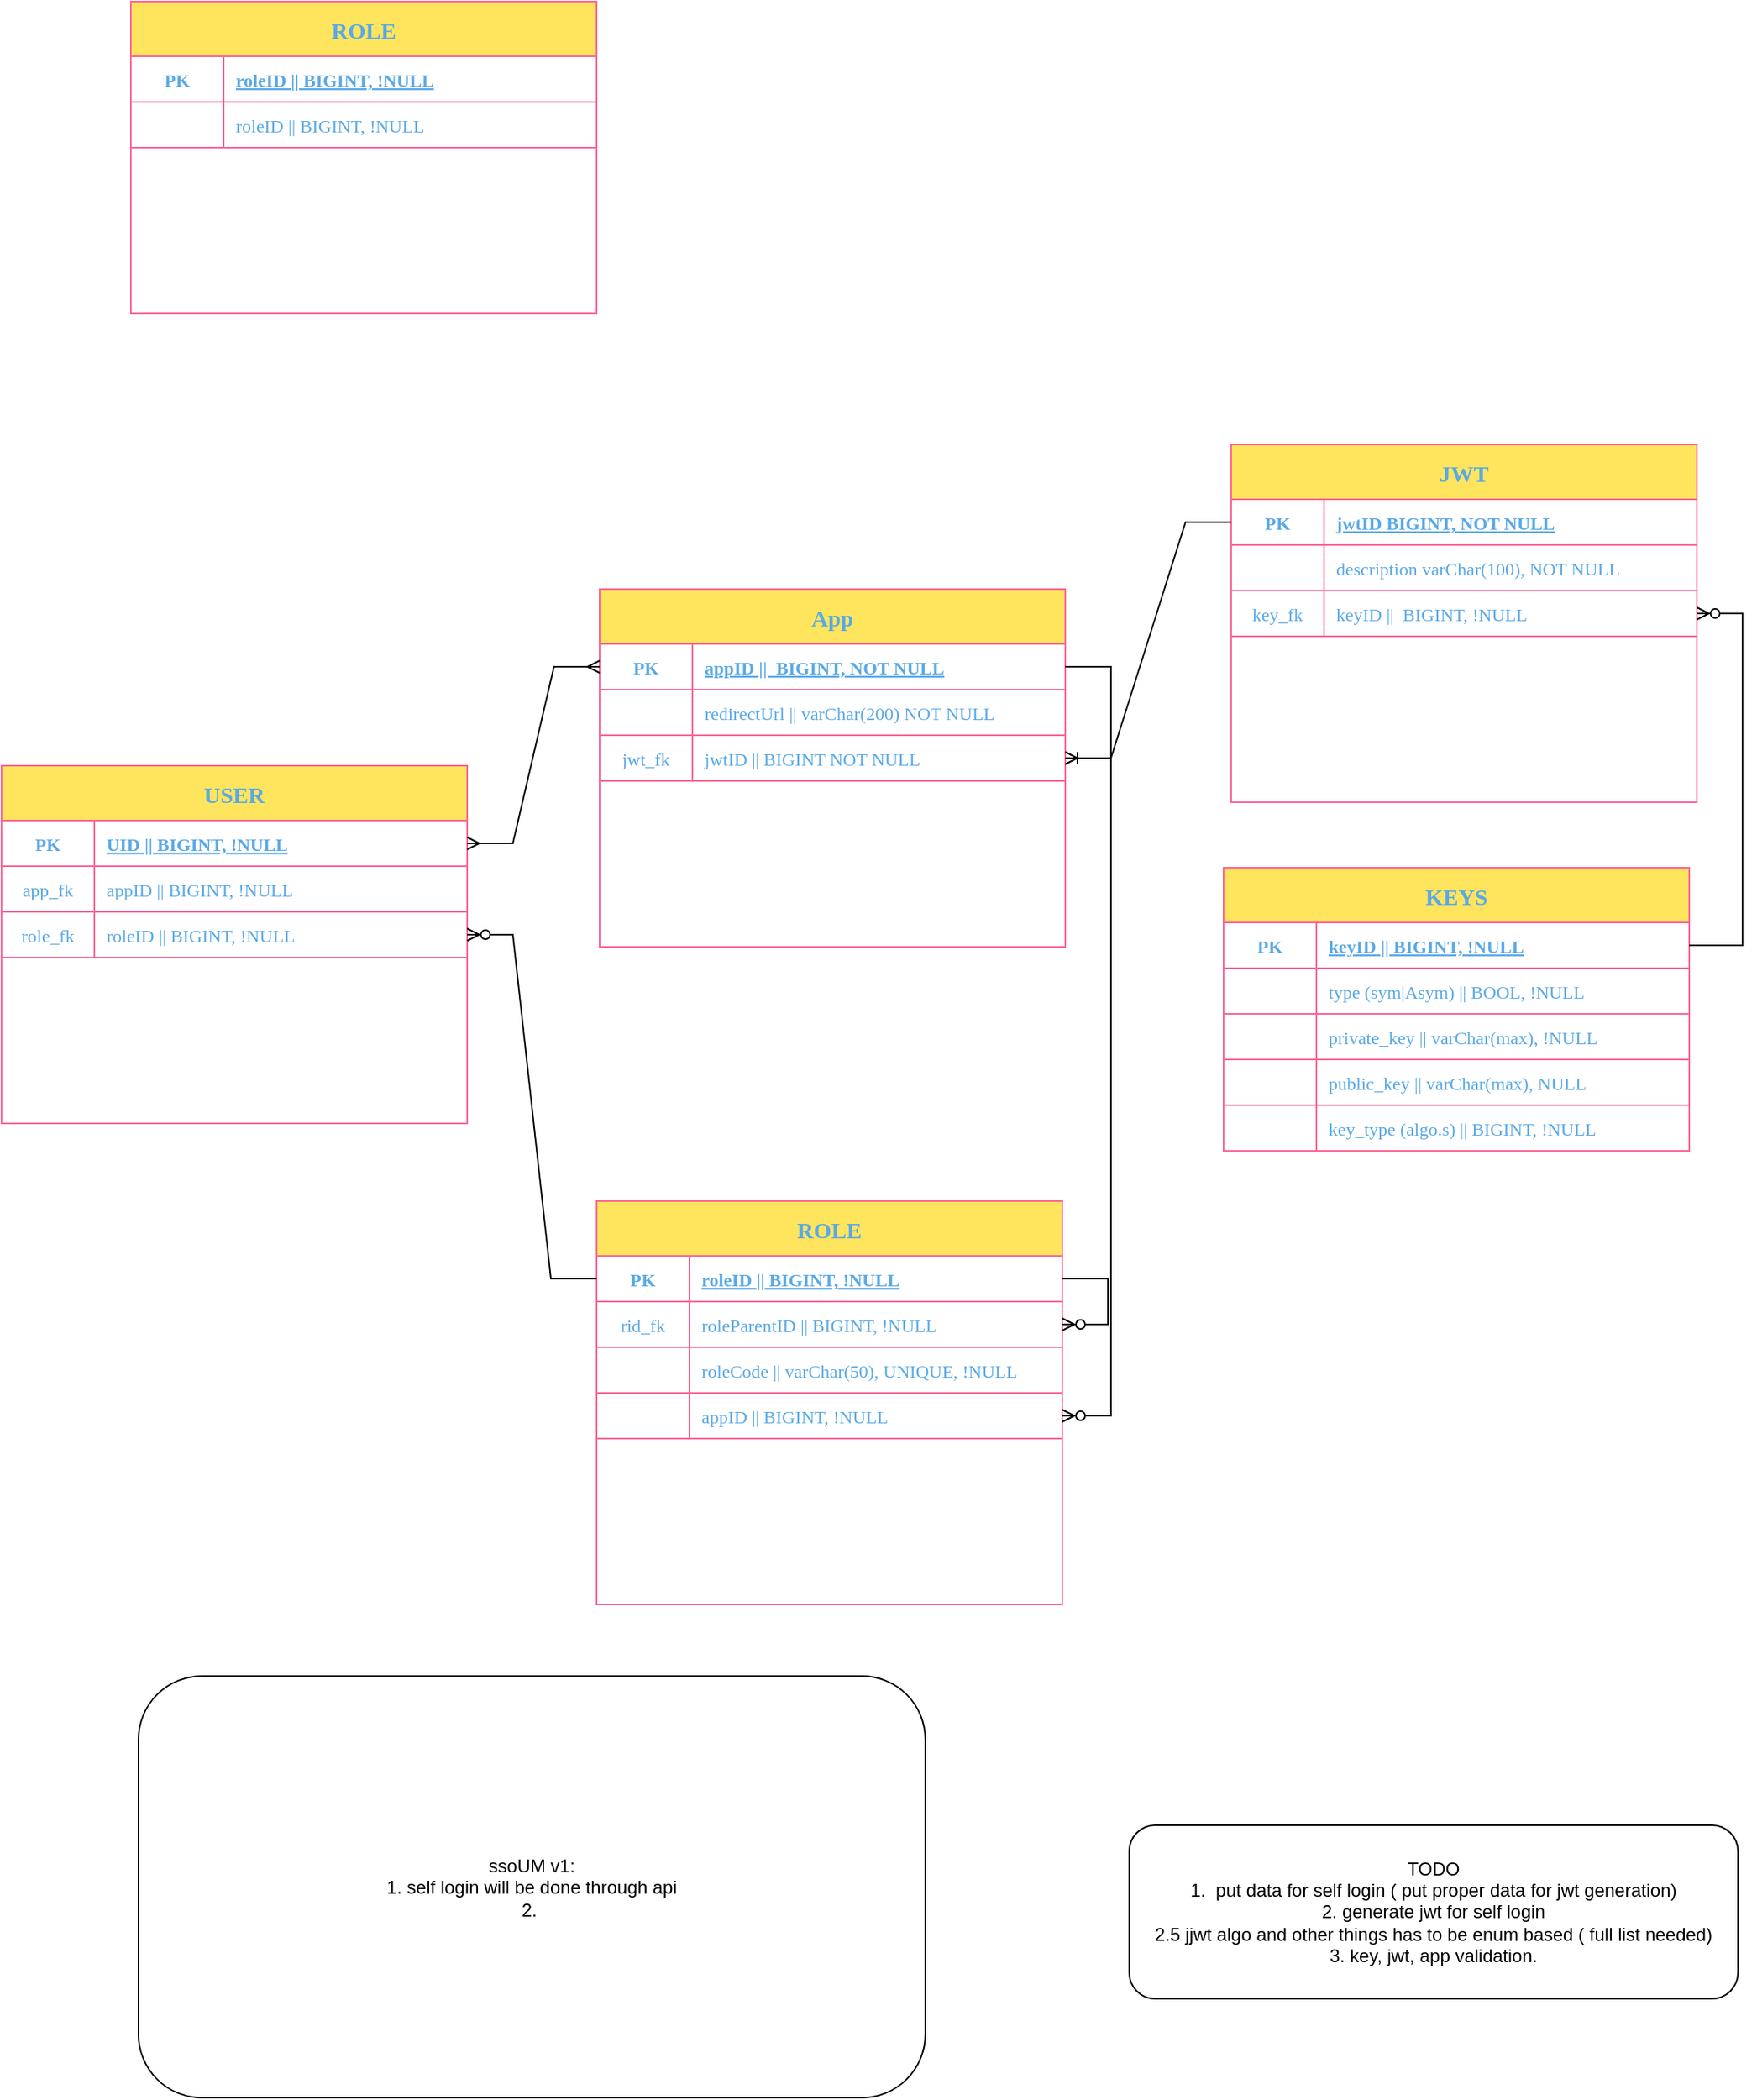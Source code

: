 <mxfile version="23.1.5" type="device">
  <diagram id="R2lEEEUBdFMjLlhIrx00" name="Page-1">
    <mxGraphModel dx="2602" dy="1646" grid="1" gridSize="1" guides="1" tooltips="1" connect="1" arrows="1" fold="1" page="1" pageScale="1" pageWidth="1169" pageHeight="827" background="none" math="0" shadow="0" extFonts="Permanent Marker^https://fonts.googleapis.com/css?family=Permanent+Marker">
      <root>
        <mxCell id="0" />
        <mxCell id="1" parent="0" />
        <mxCell id="C-vyLk0tnHw3VtMMgP7b-23" value="App" style="shape=table;startSize=36;container=1;collapsible=1;childLayout=tableLayout;fixedRows=1;rowLines=0;fontStyle=1;align=center;resizeLast=1;labelBackgroundColor=none;rounded=0;swimlaneFillColor=default;fontSize=15;fillColor=#FFE45E;strokeColor=#FF6392;fontColor=#5AA9E6;fontFamily=Tahoma;" parent="1" vertex="1">
          <mxGeometry x="382" y="126" width="306" height="235" as="geometry">
            <mxRectangle x="50" y="240" width="100" height="30" as="alternateBounds" />
          </mxGeometry>
        </mxCell>
        <mxCell id="C-vyLk0tnHw3VtMMgP7b-24" value="" style="shape=partialRectangle;collapsible=0;dropTarget=0;pointerEvents=0;fillColor=none;points=[[0,0.5],[1,0.5]];portConstraint=eastwest;top=0;left=0;right=0;bottom=1;labelBackgroundColor=none;strokeColor=#FF6392;fontColor=#5AA9E6;rounded=0;fontFamily=Tahoma;" parent="C-vyLk0tnHw3VtMMgP7b-23" vertex="1">
          <mxGeometry y="36" width="306" height="30" as="geometry" />
        </mxCell>
        <mxCell id="C-vyLk0tnHw3VtMMgP7b-25" value="PK" style="shape=partialRectangle;overflow=hidden;connectable=0;fillColor=none;top=0;left=0;bottom=0;right=0;fontStyle=1;labelBackgroundColor=none;strokeColor=#FF6392;fontColor=#5AA9E6;rounded=0;fontFamily=Tahoma;" parent="C-vyLk0tnHw3VtMMgP7b-24" vertex="1">
          <mxGeometry width="61" height="30" as="geometry">
            <mxRectangle width="61" height="30" as="alternateBounds" />
          </mxGeometry>
        </mxCell>
        <mxCell id="C-vyLk0tnHw3VtMMgP7b-26" value="appID ||  BIGINT, NOT NULL " style="shape=partialRectangle;overflow=hidden;connectable=1;fillColor=none;top=0;left=0;bottom=0;right=0;align=left;spacingLeft=6;fontStyle=5;labelBackgroundColor=none;strokeColor=#FF6392;fontColor=#5AA9E6;rounded=0;movable=1;resizable=1;rotatable=1;deletable=1;editable=1;locked=0;fontFamily=Tahoma;" parent="C-vyLk0tnHw3VtMMgP7b-24" vertex="1">
          <mxGeometry x="61" width="245" height="30" as="geometry">
            <mxRectangle width="245" height="30" as="alternateBounds" />
          </mxGeometry>
        </mxCell>
        <mxCell id="6H53csoLx2FAawWbyQgk-5" style="shape=partialRectangle;collapsible=0;dropTarget=0;pointerEvents=0;fillColor=none;points=[[0,0.5],[1,0.5]];portConstraint=eastwest;top=0;left=0;right=0;bottom=1;labelBackgroundColor=none;strokeColor=#FF6392;fontColor=#5AA9E6;rounded=0;fontStyle=4;fontFamily=Tahoma;" parent="C-vyLk0tnHw3VtMMgP7b-23" vertex="1">
          <mxGeometry y="66" width="306" height="30" as="geometry" />
        </mxCell>
        <mxCell id="6H53csoLx2FAawWbyQgk-6" style="shape=partialRectangle;overflow=hidden;connectable=0;fillColor=none;top=0;left=0;bottom=0;right=0;fontStyle=1;labelBackgroundColor=none;strokeColor=#FF6392;fontColor=#5AA9E6;rounded=0;fontFamily=Tahoma;" parent="6H53csoLx2FAawWbyQgk-5" vertex="1">
          <mxGeometry width="61" height="30" as="geometry">
            <mxRectangle width="61" height="30" as="alternateBounds" />
          </mxGeometry>
        </mxCell>
        <mxCell id="6H53csoLx2FAawWbyQgk-7" value="redirectUrl || varChar(200) NOT NULL" style="shape=partialRectangle;overflow=hidden;connectable=0;fillColor=none;top=0;left=0;bottom=0;right=0;align=left;spacingLeft=6;fontStyle=0;labelBackgroundColor=none;strokeColor=#FF6392;fontColor=#5AA9E6;rounded=0;fontFamily=Tahoma;" parent="6H53csoLx2FAawWbyQgk-5" vertex="1">
          <mxGeometry x="61" width="245" height="30" as="geometry">
            <mxRectangle width="245" height="30" as="alternateBounds" />
          </mxGeometry>
        </mxCell>
        <mxCell id="6H53csoLx2FAawWbyQgk-15" style="shape=partialRectangle;collapsible=0;dropTarget=0;pointerEvents=0;fillColor=none;points=[[0,0.5],[1,0.5]];portConstraint=eastwest;top=0;left=0;right=0;bottom=1;labelBackgroundColor=none;strokeColor=#FF6392;fontColor=#5AA9E6;rounded=0;fontFamily=Tahoma;" parent="C-vyLk0tnHw3VtMMgP7b-23" vertex="1">
          <mxGeometry y="96" width="306" height="30" as="geometry" />
        </mxCell>
        <mxCell id="6H53csoLx2FAawWbyQgk-16" value="jwt_fk" style="shape=partialRectangle;overflow=hidden;connectable=0;fillColor=none;top=0;left=0;bottom=0;right=0;fontStyle=0;labelBackgroundColor=none;strokeColor=#FF6392;fontColor=#5AA9E6;rounded=0;fontFamily=Tahoma;" parent="6H53csoLx2FAawWbyQgk-15" vertex="1">
          <mxGeometry width="61" height="30" as="geometry">
            <mxRectangle width="61" height="30" as="alternateBounds" />
          </mxGeometry>
        </mxCell>
        <mxCell id="6H53csoLx2FAawWbyQgk-17" value="jwtID || BIGINT NOT NULL" style="shape=partialRectangle;overflow=hidden;connectable=0;fillColor=none;top=0;left=0;bottom=0;right=0;align=left;spacingLeft=6;fontStyle=0;labelBackgroundColor=none;strokeColor=#FF6392;fontColor=#5AA9E6;rounded=0;fontFamily=Tahoma;" parent="6H53csoLx2FAawWbyQgk-15" vertex="1">
          <mxGeometry x="61" width="245" height="30" as="geometry">
            <mxRectangle width="245" height="30" as="alternateBounds" />
          </mxGeometry>
        </mxCell>
        <mxCell id="PRN0NHYNmr-ghJEEbDAV-1" value="JWT" style="shape=table;startSize=36;container=1;collapsible=1;childLayout=tableLayout;fixedRows=1;rowLines=0;fontStyle=1;align=center;resizeLast=1;labelBackgroundColor=none;rounded=0;swimlaneFillColor=default;fontSize=15;fillColor=#FFE45E;strokeColor=#FF6392;fontColor=#5AA9E6;fontFamily=Tahoma;" parent="1" vertex="1">
          <mxGeometry x="797" y="31" width="306" height="235" as="geometry">
            <mxRectangle x="50" y="240" width="100" height="30" as="alternateBounds" />
          </mxGeometry>
        </mxCell>
        <mxCell id="PRN0NHYNmr-ghJEEbDAV-2" value="" style="shape=partialRectangle;collapsible=0;dropTarget=0;pointerEvents=0;fillColor=none;points=[[0,0.5],[1,0.5]];portConstraint=eastwest;top=0;left=0;right=0;bottom=1;labelBackgroundColor=none;strokeColor=#FF6392;fontColor=#5AA9E6;rounded=0;fontFamily=Tahoma;" parent="PRN0NHYNmr-ghJEEbDAV-1" vertex="1">
          <mxGeometry y="36" width="306" height="30" as="geometry" />
        </mxCell>
        <mxCell id="PRN0NHYNmr-ghJEEbDAV-3" value="PK" style="shape=partialRectangle;overflow=hidden;connectable=0;fillColor=none;top=0;left=0;bottom=0;right=0;fontStyle=1;labelBackgroundColor=none;strokeColor=#FF6392;fontColor=#5AA9E6;rounded=0;fontFamily=Tahoma;" parent="PRN0NHYNmr-ghJEEbDAV-2" vertex="1">
          <mxGeometry width="61" height="30" as="geometry">
            <mxRectangle width="61" height="30" as="alternateBounds" />
          </mxGeometry>
        </mxCell>
        <mxCell id="PRN0NHYNmr-ghJEEbDAV-4" value="jwtID BIGINT, NOT NULL " style="shape=partialRectangle;overflow=hidden;connectable=1;fillColor=none;top=0;left=0;bottom=0;right=0;align=left;spacingLeft=6;fontStyle=5;labelBackgroundColor=none;strokeColor=#FF6392;fontColor=#5AA9E6;rounded=0;movable=1;resizable=1;rotatable=1;deletable=1;editable=1;locked=0;fontFamily=Tahoma;" parent="PRN0NHYNmr-ghJEEbDAV-2" vertex="1">
          <mxGeometry x="61" width="245" height="30" as="geometry">
            <mxRectangle width="245" height="30" as="alternateBounds" />
          </mxGeometry>
        </mxCell>
        <mxCell id="PRN0NHYNmr-ghJEEbDAV-13" value="" style="shape=partialRectangle;collapsible=0;dropTarget=0;pointerEvents=0;fillColor=none;points=[[0,0.5],[1,0.5]];portConstraint=eastwest;top=0;left=0;right=0;bottom=1;labelBackgroundColor=none;strokeColor=#FF6392;fontColor=#5AA9E6;rounded=0;fontFamily=Tahoma;" parent="PRN0NHYNmr-ghJEEbDAV-1" vertex="1">
          <mxGeometry y="66" width="306" height="30" as="geometry" />
        </mxCell>
        <mxCell id="PRN0NHYNmr-ghJEEbDAV-14" value="" style="shape=partialRectangle;overflow=hidden;connectable=0;fillColor=none;top=0;left=0;bottom=0;right=0;fontStyle=0;labelBackgroundColor=none;strokeColor=#FF6392;fontColor=#5AA9E6;rounded=0;fontFamily=Tahoma;" parent="PRN0NHYNmr-ghJEEbDAV-13" vertex="1">
          <mxGeometry width="61" height="30" as="geometry">
            <mxRectangle width="61" height="30" as="alternateBounds" />
          </mxGeometry>
        </mxCell>
        <mxCell id="PRN0NHYNmr-ghJEEbDAV-15" value="description varChar(100), NOT NULL " style="shape=partialRectangle;overflow=hidden;connectable=1;fillColor=none;top=0;left=0;bottom=0;right=0;align=left;spacingLeft=6;fontStyle=0;labelBackgroundColor=none;strokeColor=#FF6392;fontColor=#5AA9E6;rounded=0;movable=1;resizable=1;rotatable=1;deletable=1;editable=1;locked=0;fontFamily=Tahoma;" parent="PRN0NHYNmr-ghJEEbDAV-13" vertex="1">
          <mxGeometry x="61" width="245" height="30" as="geometry">
            <mxRectangle width="245" height="30" as="alternateBounds" />
          </mxGeometry>
        </mxCell>
        <mxCell id="fk8ZrlO7RTomfFmAfyal-18" value="" style="shape=partialRectangle;collapsible=0;dropTarget=0;pointerEvents=0;fillColor=none;points=[[0,0.5],[1,0.5]];portConstraint=eastwest;top=0;left=0;right=0;bottom=1;labelBackgroundColor=none;strokeColor=#FF6392;fontColor=#5AA9E6;rounded=0;fontFamily=Tahoma;" parent="PRN0NHYNmr-ghJEEbDAV-1" vertex="1">
          <mxGeometry y="96" width="306" height="30" as="geometry" />
        </mxCell>
        <mxCell id="fk8ZrlO7RTomfFmAfyal-19" value="key_fk" style="shape=partialRectangle;overflow=hidden;connectable=0;fillColor=none;top=0;left=0;bottom=0;right=0;fontStyle=0;labelBackgroundColor=none;strokeColor=#FF6392;fontColor=#5AA9E6;rounded=0;fontFamily=Tahoma;" parent="fk8ZrlO7RTomfFmAfyal-18" vertex="1">
          <mxGeometry width="61" height="30" as="geometry">
            <mxRectangle width="61" height="30" as="alternateBounds" />
          </mxGeometry>
        </mxCell>
        <mxCell id="fk8ZrlO7RTomfFmAfyal-20" value="keyID ||  BIGINT, !NULL " style="shape=partialRectangle;overflow=hidden;connectable=1;fillColor=none;top=0;left=0;bottom=0;right=0;align=left;spacingLeft=6;fontStyle=0;labelBackgroundColor=none;strokeColor=#FF6392;fontColor=#5AA9E6;rounded=0;movable=1;resizable=1;rotatable=1;deletable=1;editable=1;locked=0;fontFamily=Tahoma;" parent="fk8ZrlO7RTomfFmAfyal-18" vertex="1">
          <mxGeometry x="61" width="245" height="30" as="geometry">
            <mxRectangle width="245" height="30" as="alternateBounds" />
          </mxGeometry>
        </mxCell>
        <mxCell id="PRN0NHYNmr-ghJEEbDAV-12" value="" style="edgeStyle=entityRelationEdgeStyle;fontSize=12;html=1;endArrow=ERoneToMany;rounded=0;fontFamily=Tahoma;exitX=0;exitY=0.5;exitDx=0;exitDy=0;" parent="1" source="PRN0NHYNmr-ghJEEbDAV-2" target="6H53csoLx2FAawWbyQgk-15" edge="1">
          <mxGeometry width="100" height="100" relative="1" as="geometry">
            <mxPoint x="783" y="43" as="sourcePoint" />
            <mxPoint x="602" y="62" as="targetPoint" />
            <Array as="points">
              <mxPoint x="494" y="136" />
            </Array>
          </mxGeometry>
        </mxCell>
        <mxCell id="PRN0NHYNmr-ghJEEbDAV-16" value="ROLE" style="shape=table;startSize=36;container=1;collapsible=1;childLayout=tableLayout;fixedRows=1;rowLines=0;fontStyle=1;align=center;resizeLast=1;labelBackgroundColor=none;rounded=0;swimlaneFillColor=default;fontSize=15;fillColor=#FFE45E;strokeColor=#FF6392;fontColor=#5AA9E6;fontFamily=Tahoma;" parent="1" vertex="1">
          <mxGeometry x="380" y="528" width="306" height="265" as="geometry">
            <mxRectangle x="50" y="240" width="100" height="30" as="alternateBounds" />
          </mxGeometry>
        </mxCell>
        <mxCell id="PRN0NHYNmr-ghJEEbDAV-17" value="" style="shape=partialRectangle;collapsible=0;dropTarget=0;pointerEvents=0;fillColor=none;points=[[0,0.5],[1,0.5]];portConstraint=eastwest;top=0;left=0;right=0;bottom=1;labelBackgroundColor=none;strokeColor=#FF6392;fontColor=#5AA9E6;rounded=0;fontFamily=Tahoma;" parent="PRN0NHYNmr-ghJEEbDAV-16" vertex="1">
          <mxGeometry y="36" width="306" height="30" as="geometry" />
        </mxCell>
        <mxCell id="PRN0NHYNmr-ghJEEbDAV-18" value="PK" style="shape=partialRectangle;overflow=hidden;connectable=0;fillColor=none;top=0;left=0;bottom=0;right=0;fontStyle=1;labelBackgroundColor=none;strokeColor=#FF6392;fontColor=#5AA9E6;rounded=0;fontFamily=Tahoma;" parent="PRN0NHYNmr-ghJEEbDAV-17" vertex="1">
          <mxGeometry width="61" height="30" as="geometry">
            <mxRectangle width="61" height="30" as="alternateBounds" />
          </mxGeometry>
        </mxCell>
        <mxCell id="PRN0NHYNmr-ghJEEbDAV-19" value="roleID || BIGINT, !NULL " style="shape=partialRectangle;overflow=hidden;connectable=1;fillColor=none;top=0;left=0;bottom=0;right=0;align=left;spacingLeft=6;fontStyle=5;labelBackgroundColor=none;strokeColor=#FF6392;fontColor=#5AA9E6;rounded=0;movable=1;resizable=1;rotatable=1;deletable=1;editable=1;locked=0;fontFamily=Tahoma;" parent="PRN0NHYNmr-ghJEEbDAV-17" vertex="1">
          <mxGeometry x="61" width="245" height="30" as="geometry">
            <mxRectangle width="245" height="30" as="alternateBounds" />
          </mxGeometry>
        </mxCell>
        <mxCell id="PRN0NHYNmr-ghJEEbDAV-31" value="" style="shape=partialRectangle;collapsible=0;dropTarget=0;pointerEvents=0;fillColor=none;points=[[0,0.5],[1,0.5]];portConstraint=eastwest;top=0;left=0;right=0;bottom=1;labelBackgroundColor=none;strokeColor=#FF6392;fontColor=#5AA9E6;rounded=0;fontFamily=Tahoma;" parent="PRN0NHYNmr-ghJEEbDAV-16" vertex="1">
          <mxGeometry y="66" width="306" height="30" as="geometry" />
        </mxCell>
        <mxCell id="PRN0NHYNmr-ghJEEbDAV-32" value="rid_fk" style="shape=partialRectangle;overflow=hidden;connectable=0;fillColor=none;top=0;left=0;bottom=0;right=0;fontStyle=0;labelBackgroundColor=none;strokeColor=#FF6392;fontColor=#5AA9E6;rounded=0;fontFamily=Tahoma;" parent="PRN0NHYNmr-ghJEEbDAV-31" vertex="1">
          <mxGeometry width="61" height="30" as="geometry">
            <mxRectangle width="61" height="30" as="alternateBounds" />
          </mxGeometry>
        </mxCell>
        <mxCell id="PRN0NHYNmr-ghJEEbDAV-33" value="roleParentID || BIGINT, !NULL " style="shape=partialRectangle;overflow=hidden;connectable=1;fillColor=none;top=0;left=0;bottom=0;right=0;align=left;spacingLeft=6;fontStyle=0;labelBackgroundColor=none;strokeColor=#FF6392;fontColor=#5AA9E6;rounded=0;movable=1;resizable=1;rotatable=1;deletable=1;editable=1;locked=0;fontFamily=Tahoma;" parent="PRN0NHYNmr-ghJEEbDAV-31" vertex="1">
          <mxGeometry x="61" width="245" height="30" as="geometry">
            <mxRectangle width="245" height="30" as="alternateBounds" />
          </mxGeometry>
        </mxCell>
        <mxCell id="PRN0NHYNmr-ghJEEbDAV-42" value="" style="edgeStyle=entityRelationEdgeStyle;fontSize=12;html=1;endArrow=ERzeroToMany;endFill=1;rounded=0;" parent="PRN0NHYNmr-ghJEEbDAV-16" source="PRN0NHYNmr-ghJEEbDAV-19" target="PRN0NHYNmr-ghJEEbDAV-31" edge="1">
          <mxGeometry width="100" height="100" relative="1" as="geometry">
            <mxPoint x="-198" y="250" as="sourcePoint" />
            <mxPoint x="-98" y="150" as="targetPoint" />
          </mxGeometry>
        </mxCell>
        <mxCell id="PRN0NHYNmr-ghJEEbDAV-51" value="" style="shape=partialRectangle;collapsible=0;dropTarget=0;pointerEvents=0;fillColor=none;points=[[0,0.5],[1,0.5]];portConstraint=eastwest;top=0;left=0;right=0;bottom=1;labelBackgroundColor=none;strokeColor=#FF6392;fontColor=#5AA9E6;rounded=0;fontFamily=Tahoma;" parent="PRN0NHYNmr-ghJEEbDAV-16" vertex="1">
          <mxGeometry y="96" width="306" height="30" as="geometry" />
        </mxCell>
        <mxCell id="PRN0NHYNmr-ghJEEbDAV-52" value="" style="shape=partialRectangle;overflow=hidden;connectable=0;fillColor=none;top=0;left=0;bottom=0;right=0;fontStyle=0;labelBackgroundColor=none;strokeColor=#FF6392;fontColor=#5AA9E6;rounded=0;fontFamily=Tahoma;" parent="PRN0NHYNmr-ghJEEbDAV-51" vertex="1">
          <mxGeometry width="61" height="30" as="geometry">
            <mxRectangle width="61" height="30" as="alternateBounds" />
          </mxGeometry>
        </mxCell>
        <mxCell id="PRN0NHYNmr-ghJEEbDAV-53" value="roleCode || varChar(50), UNIQUE, !NULL " style="shape=partialRectangle;overflow=hidden;connectable=1;fillColor=none;top=0;left=0;bottom=0;right=0;align=left;spacingLeft=6;fontStyle=0;labelBackgroundColor=none;strokeColor=#FF6392;fontColor=#5AA9E6;rounded=0;movable=1;resizable=1;rotatable=1;deletable=1;editable=1;locked=0;fontFamily=Tahoma;" parent="PRN0NHYNmr-ghJEEbDAV-51" vertex="1">
          <mxGeometry x="61" width="245" height="30" as="geometry">
            <mxRectangle width="245" height="30" as="alternateBounds" />
          </mxGeometry>
        </mxCell>
        <mxCell id="EpzCG6jMedynn4fM8jyG-1" value="" style="shape=partialRectangle;collapsible=0;dropTarget=0;pointerEvents=0;fillColor=none;points=[[0,0.5],[1,0.5]];portConstraint=eastwest;top=0;left=0;right=0;bottom=1;labelBackgroundColor=none;strokeColor=#FF6392;fontColor=#5AA9E6;rounded=0;fontFamily=Tahoma;" parent="PRN0NHYNmr-ghJEEbDAV-16" vertex="1">
          <mxGeometry y="126" width="306" height="30" as="geometry" />
        </mxCell>
        <mxCell id="EpzCG6jMedynn4fM8jyG-2" value="" style="shape=partialRectangle;overflow=hidden;connectable=0;fillColor=none;top=0;left=0;bottom=0;right=0;fontStyle=0;labelBackgroundColor=none;strokeColor=#FF6392;fontColor=#5AA9E6;rounded=0;fontFamily=Tahoma;" parent="EpzCG6jMedynn4fM8jyG-1" vertex="1">
          <mxGeometry width="61" height="30" as="geometry">
            <mxRectangle width="61" height="30" as="alternateBounds" />
          </mxGeometry>
        </mxCell>
        <mxCell id="EpzCG6jMedynn4fM8jyG-3" value="appID || BIGINT, !NULL " style="shape=partialRectangle;overflow=hidden;connectable=1;fillColor=none;top=0;left=0;bottom=0;right=0;align=left;spacingLeft=6;fontStyle=0;labelBackgroundColor=none;strokeColor=#FF6392;fontColor=#5AA9E6;rounded=0;movable=1;resizable=1;rotatable=1;deletable=1;editable=1;locked=0;fontFamily=Tahoma;" parent="EpzCG6jMedynn4fM8jyG-1" vertex="1">
          <mxGeometry x="61" width="245" height="30" as="geometry">
            <mxRectangle width="245" height="30" as="alternateBounds" />
          </mxGeometry>
        </mxCell>
        <mxCell id="PRN0NHYNmr-ghJEEbDAV-34" value="ROLE" style="shape=table;startSize=36;container=1;collapsible=1;childLayout=tableLayout;fixedRows=1;rowLines=0;fontStyle=1;align=center;resizeLast=1;labelBackgroundColor=none;rounded=0;swimlaneFillColor=default;fontSize=15;fillColor=#FFE45E;strokeColor=#FF6392;fontColor=#5AA9E6;fontFamily=Tahoma;" parent="1" vertex="1">
          <mxGeometry x="74" y="-260" width="306" height="205" as="geometry">
            <mxRectangle x="50" y="240" width="100" height="30" as="alternateBounds" />
          </mxGeometry>
        </mxCell>
        <mxCell id="PRN0NHYNmr-ghJEEbDAV-35" value="" style="shape=partialRectangle;collapsible=0;dropTarget=0;pointerEvents=0;fillColor=none;points=[[0,0.5],[1,0.5]];portConstraint=eastwest;top=0;left=0;right=0;bottom=1;labelBackgroundColor=none;strokeColor=#FF6392;fontColor=#5AA9E6;rounded=0;fontFamily=Tahoma;" parent="PRN0NHYNmr-ghJEEbDAV-34" vertex="1">
          <mxGeometry y="36" width="306" height="30" as="geometry" />
        </mxCell>
        <mxCell id="PRN0NHYNmr-ghJEEbDAV-36" value="PK" style="shape=partialRectangle;overflow=hidden;connectable=0;fillColor=none;top=0;left=0;bottom=0;right=0;fontStyle=1;labelBackgroundColor=none;strokeColor=#FF6392;fontColor=#5AA9E6;rounded=0;fontFamily=Tahoma;" parent="PRN0NHYNmr-ghJEEbDAV-35" vertex="1">
          <mxGeometry width="61" height="30" as="geometry">
            <mxRectangle width="61" height="30" as="alternateBounds" />
          </mxGeometry>
        </mxCell>
        <mxCell id="PRN0NHYNmr-ghJEEbDAV-37" value="roleID || BIGINT, !NULL " style="shape=partialRectangle;overflow=hidden;connectable=1;fillColor=none;top=0;left=0;bottom=0;right=0;align=left;spacingLeft=6;fontStyle=5;labelBackgroundColor=none;strokeColor=#FF6392;fontColor=#5AA9E6;rounded=0;movable=1;resizable=1;rotatable=1;deletable=1;editable=1;locked=0;fontFamily=Tahoma;" parent="PRN0NHYNmr-ghJEEbDAV-35" vertex="1">
          <mxGeometry x="61" width="245" height="30" as="geometry">
            <mxRectangle width="245" height="30" as="alternateBounds" />
          </mxGeometry>
        </mxCell>
        <mxCell id="PRN0NHYNmr-ghJEEbDAV-38" value="" style="shape=partialRectangle;collapsible=0;dropTarget=0;pointerEvents=0;fillColor=none;points=[[0,0.5],[1,0.5]];portConstraint=eastwest;top=0;left=0;right=0;bottom=1;labelBackgroundColor=none;strokeColor=#FF6392;fontColor=#5AA9E6;rounded=0;fontFamily=Tahoma;" parent="PRN0NHYNmr-ghJEEbDAV-34" vertex="1">
          <mxGeometry y="66" width="306" height="30" as="geometry" />
        </mxCell>
        <mxCell id="PRN0NHYNmr-ghJEEbDAV-39" value="" style="shape=partialRectangle;overflow=hidden;connectable=0;fillColor=none;top=0;left=0;bottom=0;right=0;fontStyle=0;labelBackgroundColor=none;strokeColor=#FF6392;fontColor=#5AA9E6;rounded=0;fontFamily=Tahoma;" parent="PRN0NHYNmr-ghJEEbDAV-38" vertex="1">
          <mxGeometry width="61" height="30" as="geometry">
            <mxRectangle width="61" height="30" as="alternateBounds" />
          </mxGeometry>
        </mxCell>
        <mxCell id="PRN0NHYNmr-ghJEEbDAV-40" value="roleID || BIGINT, !NULL " style="shape=partialRectangle;overflow=hidden;connectable=1;fillColor=none;top=0;left=0;bottom=0;right=0;align=left;spacingLeft=6;fontStyle=0;labelBackgroundColor=none;strokeColor=#FF6392;fontColor=#5AA9E6;rounded=0;movable=1;resizable=1;rotatable=1;deletable=1;editable=1;locked=0;fontFamily=Tahoma;" parent="PRN0NHYNmr-ghJEEbDAV-38" vertex="1">
          <mxGeometry x="61" width="245" height="30" as="geometry">
            <mxRectangle width="245" height="30" as="alternateBounds" />
          </mxGeometry>
        </mxCell>
        <mxCell id="PRN0NHYNmr-ghJEEbDAV-54" value="USER" style="shape=table;startSize=36;container=1;collapsible=1;childLayout=tableLayout;fixedRows=1;rowLines=0;fontStyle=1;align=center;resizeLast=1;labelBackgroundColor=none;rounded=0;swimlaneFillColor=default;fontSize=15;fillColor=#FFE45E;strokeColor=#FF6392;fontColor=#5AA9E6;fontFamily=Tahoma;" parent="1" vertex="1">
          <mxGeometry x="-11" y="242" width="306" height="235" as="geometry">
            <mxRectangle x="50" y="240" width="100" height="30" as="alternateBounds" />
          </mxGeometry>
        </mxCell>
        <mxCell id="PRN0NHYNmr-ghJEEbDAV-55" value="" style="shape=partialRectangle;collapsible=0;dropTarget=0;pointerEvents=0;fillColor=none;points=[[0,0.5],[1,0.5]];portConstraint=eastwest;top=0;left=0;right=0;bottom=1;labelBackgroundColor=none;strokeColor=#FF6392;fontColor=#5AA9E6;rounded=0;fontFamily=Tahoma;" parent="PRN0NHYNmr-ghJEEbDAV-54" vertex="1">
          <mxGeometry y="36" width="306" height="30" as="geometry" />
        </mxCell>
        <mxCell id="PRN0NHYNmr-ghJEEbDAV-56" value="PK" style="shape=partialRectangle;overflow=hidden;connectable=0;fillColor=none;top=0;left=0;bottom=0;right=0;fontStyle=1;labelBackgroundColor=none;strokeColor=#FF6392;fontColor=#5AA9E6;rounded=0;fontFamily=Tahoma;" parent="PRN0NHYNmr-ghJEEbDAV-55" vertex="1">
          <mxGeometry width="61" height="30" as="geometry">
            <mxRectangle width="61" height="30" as="alternateBounds" />
          </mxGeometry>
        </mxCell>
        <mxCell id="PRN0NHYNmr-ghJEEbDAV-57" value="UID || BIGINT, !NULL " style="shape=partialRectangle;overflow=hidden;connectable=1;fillColor=none;top=0;left=0;bottom=0;right=0;align=left;spacingLeft=6;fontStyle=5;labelBackgroundColor=none;strokeColor=#FF6392;fontColor=#5AA9E6;rounded=0;movable=1;resizable=1;rotatable=1;deletable=1;editable=1;locked=0;fontFamily=Tahoma;" parent="PRN0NHYNmr-ghJEEbDAV-55" vertex="1">
          <mxGeometry x="61" width="245" height="30" as="geometry">
            <mxRectangle width="245" height="30" as="alternateBounds" />
          </mxGeometry>
        </mxCell>
        <mxCell id="PRN0NHYNmr-ghJEEbDAV-58" value="" style="shape=partialRectangle;collapsible=0;dropTarget=0;pointerEvents=0;fillColor=none;points=[[0,0.5],[1,0.5]];portConstraint=eastwest;top=0;left=0;right=0;bottom=1;labelBackgroundColor=none;strokeColor=#FF6392;fontColor=#5AA9E6;rounded=0;fontFamily=Tahoma;" parent="PRN0NHYNmr-ghJEEbDAV-54" vertex="1">
          <mxGeometry y="66" width="306" height="30" as="geometry" />
        </mxCell>
        <mxCell id="PRN0NHYNmr-ghJEEbDAV-59" value="app_fk" style="shape=partialRectangle;overflow=hidden;connectable=0;fillColor=none;top=0;left=0;bottom=0;right=0;fontStyle=0;labelBackgroundColor=none;strokeColor=#FF6392;fontColor=#5AA9E6;rounded=0;fontFamily=Tahoma;" parent="PRN0NHYNmr-ghJEEbDAV-58" vertex="1">
          <mxGeometry width="61" height="30" as="geometry">
            <mxRectangle width="61" height="30" as="alternateBounds" />
          </mxGeometry>
        </mxCell>
        <mxCell id="PRN0NHYNmr-ghJEEbDAV-60" value="appID || BIGINT, !NULL " style="shape=partialRectangle;overflow=hidden;connectable=1;fillColor=none;top=0;left=0;bottom=0;right=0;align=left;spacingLeft=6;fontStyle=0;labelBackgroundColor=none;strokeColor=#FF6392;fontColor=#5AA9E6;rounded=0;movable=1;resizable=1;rotatable=1;deletable=1;editable=1;locked=0;fontFamily=Tahoma;" parent="PRN0NHYNmr-ghJEEbDAV-58" vertex="1">
          <mxGeometry x="61" width="245" height="30" as="geometry">
            <mxRectangle width="245" height="30" as="alternateBounds" />
          </mxGeometry>
        </mxCell>
        <mxCell id="PRN0NHYNmr-ghJEEbDAV-62" value="" style="shape=partialRectangle;collapsible=0;dropTarget=0;pointerEvents=0;fillColor=none;points=[[0,0.5],[1,0.5]];portConstraint=eastwest;top=0;left=0;right=0;bottom=1;labelBackgroundColor=none;strokeColor=#FF6392;fontColor=#5AA9E6;rounded=0;fontFamily=Tahoma;" parent="PRN0NHYNmr-ghJEEbDAV-54" vertex="1">
          <mxGeometry y="96" width="306" height="30" as="geometry" />
        </mxCell>
        <mxCell id="PRN0NHYNmr-ghJEEbDAV-63" value="role_fk" style="shape=partialRectangle;overflow=hidden;connectable=0;fillColor=none;top=0;left=0;bottom=0;right=0;fontStyle=0;labelBackgroundColor=none;strokeColor=#FF6392;fontColor=#5AA9E6;rounded=0;fontFamily=Tahoma;" parent="PRN0NHYNmr-ghJEEbDAV-62" vertex="1">
          <mxGeometry width="61" height="30" as="geometry">
            <mxRectangle width="61" height="30" as="alternateBounds" />
          </mxGeometry>
        </mxCell>
        <mxCell id="PRN0NHYNmr-ghJEEbDAV-64" value="roleID || BIGINT, !NULL " style="shape=partialRectangle;overflow=hidden;connectable=1;fillColor=none;top=0;left=0;bottom=0;right=0;align=left;spacingLeft=6;fontStyle=0;labelBackgroundColor=none;strokeColor=#FF6392;fontColor=#5AA9E6;rounded=0;movable=1;resizable=1;rotatable=1;deletable=1;editable=1;locked=0;fontFamily=Tahoma;" parent="PRN0NHYNmr-ghJEEbDAV-62" vertex="1">
          <mxGeometry x="61" width="245" height="30" as="geometry">
            <mxRectangle width="245" height="30" as="alternateBounds" />
          </mxGeometry>
        </mxCell>
        <mxCell id="PRN0NHYNmr-ghJEEbDAV-65" value="" style="edgeStyle=entityRelationEdgeStyle;fontSize=12;html=1;endArrow=ERzeroToMany;endFill=1;rounded=0;" parent="1" source="PRN0NHYNmr-ghJEEbDAV-17" target="PRN0NHYNmr-ghJEEbDAV-64" edge="1">
          <mxGeometry width="100" height="100" relative="1" as="geometry">
            <mxPoint x="233" y="764" as="sourcePoint" />
            <mxPoint x="333" y="664" as="targetPoint" />
          </mxGeometry>
        </mxCell>
        <mxCell id="fk8ZrlO7RTomfFmAfyal-1" value="KEYS" style="shape=table;startSize=36;container=1;collapsible=1;childLayout=tableLayout;fixedRows=1;rowLines=0;fontStyle=1;align=center;resizeLast=1;labelBackgroundColor=none;rounded=0;swimlaneFillColor=default;fontSize=15;fillColor=#FFE45E;strokeColor=#FF6392;fontColor=#5AA9E6;fontFamily=Tahoma;" parent="1" vertex="1">
          <mxGeometry x="792" y="309" width="306" height="186" as="geometry">
            <mxRectangle x="50" y="240" width="100" height="30" as="alternateBounds" />
          </mxGeometry>
        </mxCell>
        <mxCell id="fk8ZrlO7RTomfFmAfyal-2" value="" style="shape=partialRectangle;collapsible=0;dropTarget=0;pointerEvents=0;fillColor=none;points=[[0,0.5],[1,0.5]];portConstraint=eastwest;top=0;left=0;right=0;bottom=1;labelBackgroundColor=none;strokeColor=#FF6392;fontColor=#5AA9E6;rounded=0;fontFamily=Tahoma;" parent="fk8ZrlO7RTomfFmAfyal-1" vertex="1">
          <mxGeometry y="36" width="306" height="30" as="geometry" />
        </mxCell>
        <mxCell id="fk8ZrlO7RTomfFmAfyal-3" value="PK" style="shape=partialRectangle;overflow=hidden;connectable=0;fillColor=none;top=0;left=0;bottom=0;right=0;fontStyle=1;labelBackgroundColor=none;strokeColor=#FF6392;fontColor=#5AA9E6;rounded=0;fontFamily=Tahoma;" parent="fk8ZrlO7RTomfFmAfyal-2" vertex="1">
          <mxGeometry width="61" height="30" as="geometry">
            <mxRectangle width="61" height="30" as="alternateBounds" />
          </mxGeometry>
        </mxCell>
        <mxCell id="fk8ZrlO7RTomfFmAfyal-4" value="keyID || BIGINT, !NULL " style="shape=partialRectangle;overflow=hidden;connectable=1;fillColor=none;top=0;left=0;bottom=0;right=0;align=left;spacingLeft=6;fontStyle=5;labelBackgroundColor=none;strokeColor=#FF6392;fontColor=#5AA9E6;rounded=0;movable=1;resizable=1;rotatable=1;deletable=1;editable=1;locked=0;fontFamily=Tahoma;" parent="fk8ZrlO7RTomfFmAfyal-2" vertex="1">
          <mxGeometry x="61" width="245" height="30" as="geometry">
            <mxRectangle width="245" height="30" as="alternateBounds" />
          </mxGeometry>
        </mxCell>
        <mxCell id="fk8ZrlO7RTomfFmAfyal-5" value="" style="shape=partialRectangle;collapsible=0;dropTarget=0;pointerEvents=0;fillColor=none;points=[[0,0.5],[1,0.5]];portConstraint=eastwest;top=0;left=0;right=0;bottom=1;labelBackgroundColor=none;strokeColor=#FF6392;fontColor=#5AA9E6;rounded=0;fontFamily=Tahoma;" parent="fk8ZrlO7RTomfFmAfyal-1" vertex="1">
          <mxGeometry y="66" width="306" height="30" as="geometry" />
        </mxCell>
        <mxCell id="fk8ZrlO7RTomfFmAfyal-6" value="" style="shape=partialRectangle;overflow=hidden;connectable=0;fillColor=none;top=0;left=0;bottom=0;right=0;fontStyle=0;labelBackgroundColor=none;strokeColor=#FF6392;fontColor=#5AA9E6;rounded=0;fontFamily=Tahoma;" parent="fk8ZrlO7RTomfFmAfyal-5" vertex="1">
          <mxGeometry width="61" height="30" as="geometry">
            <mxRectangle width="61" height="30" as="alternateBounds" />
          </mxGeometry>
        </mxCell>
        <mxCell id="fk8ZrlO7RTomfFmAfyal-7" value="type (sym|Asym) || BOOL, !NULL " style="shape=partialRectangle;overflow=hidden;connectable=1;fillColor=none;top=0;left=0;bottom=0;right=0;align=left;spacingLeft=6;fontStyle=0;labelBackgroundColor=none;strokeColor=#FF6392;fontColor=#5AA9E6;rounded=0;movable=1;resizable=1;rotatable=1;deletable=1;editable=1;locked=0;fontFamily=Tahoma;" parent="fk8ZrlO7RTomfFmAfyal-5" vertex="1">
          <mxGeometry x="61" width="245" height="30" as="geometry">
            <mxRectangle width="245" height="30" as="alternateBounds" />
          </mxGeometry>
        </mxCell>
        <mxCell id="fk8ZrlO7RTomfFmAfyal-8" value="" style="shape=partialRectangle;collapsible=0;dropTarget=0;pointerEvents=0;fillColor=none;points=[[0,0.5],[1,0.5]];portConstraint=eastwest;top=0;left=0;right=0;bottom=1;labelBackgroundColor=none;strokeColor=#FF6392;fontColor=#5AA9E6;rounded=0;fontFamily=Tahoma;" parent="fk8ZrlO7RTomfFmAfyal-1" vertex="1">
          <mxGeometry y="96" width="306" height="30" as="geometry" />
        </mxCell>
        <mxCell id="fk8ZrlO7RTomfFmAfyal-9" value="" style="shape=partialRectangle;overflow=hidden;connectable=0;fillColor=none;top=0;left=0;bottom=0;right=0;fontStyle=0;labelBackgroundColor=none;strokeColor=#FF6392;fontColor=#5AA9E6;rounded=0;fontFamily=Tahoma;" parent="fk8ZrlO7RTomfFmAfyal-8" vertex="1">
          <mxGeometry width="61" height="30" as="geometry">
            <mxRectangle width="61" height="30" as="alternateBounds" />
          </mxGeometry>
        </mxCell>
        <mxCell id="fk8ZrlO7RTomfFmAfyal-10" value="private_key || varChar(max), !NULL " style="shape=partialRectangle;overflow=hidden;connectable=1;fillColor=none;top=0;left=0;bottom=0;right=0;align=left;spacingLeft=6;fontStyle=0;labelBackgroundColor=none;strokeColor=#FF6392;fontColor=#5AA9E6;rounded=0;movable=1;resizable=1;rotatable=1;deletable=1;editable=1;locked=0;fontFamily=Tahoma;" parent="fk8ZrlO7RTomfFmAfyal-8" vertex="1">
          <mxGeometry x="61" width="245" height="30" as="geometry">
            <mxRectangle width="245" height="30" as="alternateBounds" />
          </mxGeometry>
        </mxCell>
        <mxCell id="fk8ZrlO7RTomfFmAfyal-11" value="" style="shape=partialRectangle;collapsible=0;dropTarget=0;pointerEvents=0;fillColor=none;points=[[0,0.5],[1,0.5]];portConstraint=eastwest;top=0;left=0;right=0;bottom=1;labelBackgroundColor=none;strokeColor=#FF6392;fontColor=#5AA9E6;rounded=0;fontFamily=Tahoma;" parent="fk8ZrlO7RTomfFmAfyal-1" vertex="1">
          <mxGeometry y="126" width="306" height="30" as="geometry" />
        </mxCell>
        <mxCell id="fk8ZrlO7RTomfFmAfyal-12" value="" style="shape=partialRectangle;overflow=hidden;connectable=0;fillColor=none;top=0;left=0;bottom=0;right=0;fontStyle=0;labelBackgroundColor=none;strokeColor=#FF6392;fontColor=#5AA9E6;rounded=0;fontFamily=Tahoma;" parent="fk8ZrlO7RTomfFmAfyal-11" vertex="1">
          <mxGeometry width="61" height="30" as="geometry">
            <mxRectangle width="61" height="30" as="alternateBounds" />
          </mxGeometry>
        </mxCell>
        <mxCell id="fk8ZrlO7RTomfFmAfyal-13" value="public_key || varChar(max), NULL " style="shape=partialRectangle;overflow=hidden;connectable=1;fillColor=none;top=0;left=0;bottom=0;right=0;align=left;spacingLeft=6;fontStyle=0;labelBackgroundColor=none;strokeColor=#FF6392;fontColor=#5AA9E6;rounded=0;movable=1;resizable=1;rotatable=1;deletable=1;editable=1;locked=0;fontFamily=Tahoma;" parent="fk8ZrlO7RTomfFmAfyal-11" vertex="1">
          <mxGeometry x="61" width="245" height="30" as="geometry">
            <mxRectangle width="245" height="30" as="alternateBounds" />
          </mxGeometry>
        </mxCell>
        <mxCell id="fk8ZrlO7RTomfFmAfyal-14" value="" style="shape=partialRectangle;collapsible=0;dropTarget=0;pointerEvents=0;fillColor=none;points=[[0,0.5],[1,0.5]];portConstraint=eastwest;top=0;left=0;right=0;bottom=1;labelBackgroundColor=none;strokeColor=#FF6392;fontColor=#5AA9E6;rounded=0;fontFamily=Tahoma;" parent="fk8ZrlO7RTomfFmAfyal-1" vertex="1">
          <mxGeometry y="156" width="306" height="30" as="geometry" />
        </mxCell>
        <mxCell id="fk8ZrlO7RTomfFmAfyal-15" value="" style="shape=partialRectangle;overflow=hidden;connectable=0;fillColor=none;top=0;left=0;bottom=0;right=0;fontStyle=0;labelBackgroundColor=none;strokeColor=#FF6392;fontColor=#5AA9E6;rounded=0;fontFamily=Tahoma;" parent="fk8ZrlO7RTomfFmAfyal-14" vertex="1">
          <mxGeometry width="61" height="30" as="geometry">
            <mxRectangle width="61" height="30" as="alternateBounds" />
          </mxGeometry>
        </mxCell>
        <mxCell id="fk8ZrlO7RTomfFmAfyal-16" value="key_type (algo.s) || BIGINT, !NULL " style="shape=partialRectangle;overflow=hidden;connectable=1;fillColor=none;top=0;left=0;bottom=0;right=0;align=left;spacingLeft=6;fontStyle=0;labelBackgroundColor=none;strokeColor=#FF6392;fontColor=#5AA9E6;rounded=0;movable=1;resizable=1;rotatable=1;deletable=1;editable=1;locked=0;fontFamily=Tahoma;" parent="fk8ZrlO7RTomfFmAfyal-14" vertex="1">
          <mxGeometry x="61" width="245" height="30" as="geometry">
            <mxRectangle width="245" height="30" as="alternateBounds" />
          </mxGeometry>
        </mxCell>
        <mxCell id="fk8ZrlO7RTomfFmAfyal-21" value="" style="edgeStyle=entityRelationEdgeStyle;fontSize=12;html=1;endArrow=ERzeroToMany;endFill=1;rounded=0;" parent="1" source="fk8ZrlO7RTomfFmAfyal-2" target="fk8ZrlO7RTomfFmAfyal-18" edge="1">
          <mxGeometry width="100" height="100" relative="1" as="geometry">
            <mxPoint x="533" y="461" as="sourcePoint" />
            <mxPoint x="633" y="361" as="targetPoint" />
          </mxGeometry>
        </mxCell>
        <mxCell id="fk8ZrlO7RTomfFmAfyal-22" value="" style="edgeStyle=entityRelationEdgeStyle;fontSize=12;html=1;endArrow=ERmany;startArrow=ERmany;rounded=0;" parent="1" source="PRN0NHYNmr-ghJEEbDAV-55" target="C-vyLk0tnHw3VtMMgP7b-24" edge="1">
          <mxGeometry width="100" height="100" relative="1" as="geometry">
            <mxPoint x="533" y="461" as="sourcePoint" />
            <mxPoint x="633" y="361" as="targetPoint" />
          </mxGeometry>
        </mxCell>
        <mxCell id="EpzCG6jMedynn4fM8jyG-4" value="" style="edgeStyle=entityRelationEdgeStyle;fontSize=12;html=1;endArrow=ERzeroToMany;endFill=1;rounded=0;" parent="1" source="C-vyLk0tnHw3VtMMgP7b-24" target="EpzCG6jMedynn4fM8jyG-1" edge="1">
          <mxGeometry width="100" height="100" relative="1" as="geometry">
            <mxPoint x="533" y="461" as="sourcePoint" />
            <mxPoint x="633" y="361" as="targetPoint" />
            <Array as="points">
              <mxPoint x="753" y="459" />
            </Array>
          </mxGeometry>
        </mxCell>
        <mxCell id="Yy1w4iHkZolja4eYXSgL-1" value="ssoUM v1:&lt;br&gt;1. self login will be done through api&lt;br&gt;2.&amp;nbsp;" style="rounded=1;whiteSpace=wrap;html=1;" vertex="1" parent="1">
          <mxGeometry x="79" y="840" width="517" height="277" as="geometry" />
        </mxCell>
        <mxCell id="Yy1w4iHkZolja4eYXSgL-2" value="TODO&lt;br&gt;1.&amp;nbsp; put data for self login ( put proper data for jwt generation)&lt;br&gt;2. generate jwt for self login&lt;br&gt;2.5 jjwt algo and other things has to be enum based ( full list needed)&lt;br&gt;&lt;div&gt;3. key, jwt, app validation.&lt;/div&gt;" style="rounded=1;whiteSpace=wrap;html=1;" vertex="1" parent="1">
          <mxGeometry x="730" y="938" width="400" height="114" as="geometry" />
        </mxCell>
      </root>
    </mxGraphModel>
  </diagram>
</mxfile>
